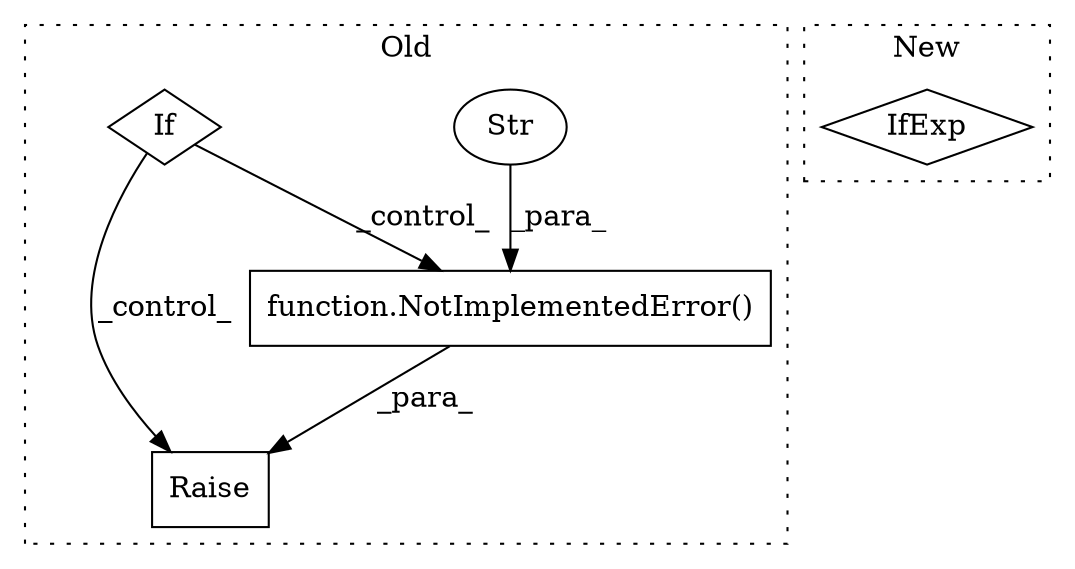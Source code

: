 digraph G {
subgraph cluster0 {
1 [label="function.NotImplementedError()" a="75" s="1343,1414" l="20,1" shape="box"];
3 [label="Str" a="66" s="1363" l="51" shape="ellipse"];
4 [label="Raise" a="91" s="1337" l="6" shape="box"];
5 [label="If" a="96" s="1107" l="3" shape="diamond"];
label = "Old";
style="dotted";
}
subgraph cluster1 {
2 [label="IfExp" a="51" s="1082,1107" l="4,6" shape="diamond"];
label = "New";
style="dotted";
}
1 -> 4 [label="_para_"];
3 -> 1 [label="_para_"];
5 -> 1 [label="_control_"];
5 -> 4 [label="_control_"];
}